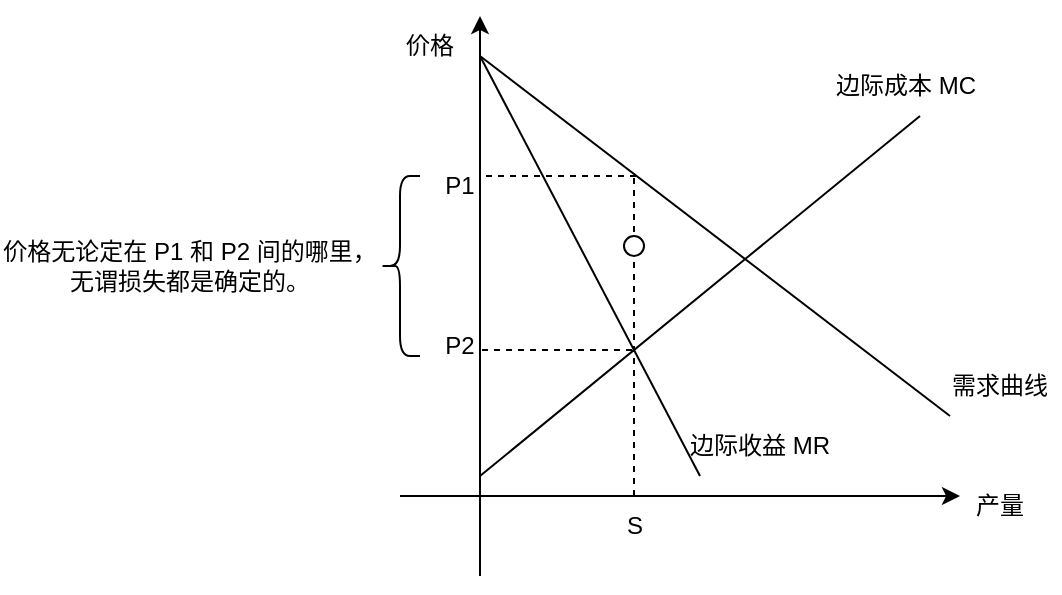 <mxfile version="21.6.3" type="device">
  <diagram name="第 1 页" id="hc2tanIjTZRq_iOriUdB">
    <mxGraphModel dx="1551" dy="378" grid="1" gridSize="10" guides="1" tooltips="1" connect="1" arrows="1" fold="1" page="1" pageScale="1" pageWidth="827" pageHeight="1169" math="0" shadow="0">
      <root>
        <mxCell id="0" />
        <mxCell id="1" parent="0" />
        <mxCell id="nunCD-RrUnijPJqOksx_-1" value="" style="endArrow=classic;html=1;rounded=0;" edge="1" parent="1">
          <mxGeometry width="50" height="50" relative="1" as="geometry">
            <mxPoint x="200" y="400" as="sourcePoint" />
            <mxPoint x="200" y="120" as="targetPoint" />
          </mxGeometry>
        </mxCell>
        <mxCell id="nunCD-RrUnijPJqOksx_-2" value="" style="endArrow=classic;html=1;rounded=0;" edge="1" parent="1">
          <mxGeometry width="50" height="50" relative="1" as="geometry">
            <mxPoint x="160" y="360" as="sourcePoint" />
            <mxPoint x="440" y="360" as="targetPoint" />
          </mxGeometry>
        </mxCell>
        <mxCell id="nunCD-RrUnijPJqOksx_-3" value="" style="endArrow=none;html=1;rounded=0;" edge="1" parent="1">
          <mxGeometry width="50" height="50" relative="1" as="geometry">
            <mxPoint x="200" y="350" as="sourcePoint" />
            <mxPoint x="420" y="170" as="targetPoint" />
          </mxGeometry>
        </mxCell>
        <mxCell id="nunCD-RrUnijPJqOksx_-4" value="" style="endArrow=none;html=1;rounded=0;" edge="1" parent="1">
          <mxGeometry width="50" height="50" relative="1" as="geometry">
            <mxPoint x="435" y="320" as="sourcePoint" />
            <mxPoint x="200" y="140" as="targetPoint" />
          </mxGeometry>
        </mxCell>
        <mxCell id="nunCD-RrUnijPJqOksx_-5" value="" style="endArrow=none;html=1;rounded=0;dashed=1;" edge="1" parent="1">
          <mxGeometry width="50" height="50" relative="1" as="geometry">
            <mxPoint x="277" y="360" as="sourcePoint" />
            <mxPoint x="277" y="200" as="targetPoint" />
          </mxGeometry>
        </mxCell>
        <mxCell id="nunCD-RrUnijPJqOksx_-6" value="" style="endArrow=none;html=1;rounded=0;" edge="1" parent="1">
          <mxGeometry width="50" height="50" relative="1" as="geometry">
            <mxPoint x="310" y="350" as="sourcePoint" />
            <mxPoint x="200" y="140" as="targetPoint" />
          </mxGeometry>
        </mxCell>
        <mxCell id="nunCD-RrUnijPJqOksx_-7" value="" style="endArrow=none;html=1;rounded=0;dashed=1;" edge="1" parent="1">
          <mxGeometry width="50" height="50" relative="1" as="geometry">
            <mxPoint x="278" y="200" as="sourcePoint" />
            <mxPoint x="200" y="200" as="targetPoint" />
          </mxGeometry>
        </mxCell>
        <mxCell id="nunCD-RrUnijPJqOksx_-8" value="" style="ellipse;whiteSpace=wrap;html=1;aspect=fixed;" vertex="1" parent="1">
          <mxGeometry x="272" y="230" width="10" height="10" as="geometry" />
        </mxCell>
        <mxCell id="nunCD-RrUnijPJqOksx_-9" value="" style="endArrow=none;html=1;rounded=0;dashed=1;" edge="1" parent="1">
          <mxGeometry width="50" height="50" relative="1" as="geometry">
            <mxPoint x="276" y="287" as="sourcePoint" />
            <mxPoint x="198" y="287" as="targetPoint" />
          </mxGeometry>
        </mxCell>
        <mxCell id="nunCD-RrUnijPJqOksx_-11" value="P1" style="text;html=1;strokeColor=none;fillColor=none;align=center;verticalAlign=middle;whiteSpace=wrap;rounded=0;" vertex="1" parent="1">
          <mxGeometry x="180" y="190" width="20" height="30" as="geometry" />
        </mxCell>
        <mxCell id="nunCD-RrUnijPJqOksx_-12" value="P2" style="text;html=1;strokeColor=none;fillColor=none;align=center;verticalAlign=middle;whiteSpace=wrap;rounded=0;" vertex="1" parent="1">
          <mxGeometry x="180" y="270" width="20" height="30" as="geometry" />
        </mxCell>
        <mxCell id="nunCD-RrUnijPJqOksx_-13" value="边际收益 MR" style="text;html=1;strokeColor=none;fillColor=none;align=center;verticalAlign=middle;whiteSpace=wrap;rounded=0;" vertex="1" parent="1">
          <mxGeometry x="300" y="320" width="80" height="30" as="geometry" />
        </mxCell>
        <mxCell id="nunCD-RrUnijPJqOksx_-14" value="边际成本 MC" style="text;html=1;strokeColor=none;fillColor=none;align=center;verticalAlign=middle;whiteSpace=wrap;rounded=0;" vertex="1" parent="1">
          <mxGeometry x="373" y="140" width="80" height="30" as="geometry" />
        </mxCell>
        <mxCell id="nunCD-RrUnijPJqOksx_-15" value="需求曲线" style="text;html=1;strokeColor=none;fillColor=none;align=center;verticalAlign=middle;whiteSpace=wrap;rounded=0;" vertex="1" parent="1">
          <mxGeometry x="430" y="290" width="60" height="30" as="geometry" />
        </mxCell>
        <mxCell id="nunCD-RrUnijPJqOksx_-19" value="" style="shape=curlyBracket;whiteSpace=wrap;html=1;rounded=1;labelPosition=left;verticalLabelPosition=middle;align=right;verticalAlign=middle;" vertex="1" parent="1">
          <mxGeometry x="150" y="200" width="20" height="90" as="geometry" />
        </mxCell>
        <mxCell id="nunCD-RrUnijPJqOksx_-20" value="价格无论定在 P1 和 P2 间的哪里，&lt;br&gt;无谓损失都是确定的。" style="text;html=1;strokeColor=none;fillColor=none;align=center;verticalAlign=middle;whiteSpace=wrap;rounded=0;" vertex="1" parent="1">
          <mxGeometry x="-40" y="230" width="190" height="30" as="geometry" />
        </mxCell>
        <mxCell id="nunCD-RrUnijPJqOksx_-21" value="产量" style="text;html=1;strokeColor=none;fillColor=none;align=center;verticalAlign=middle;whiteSpace=wrap;rounded=0;" vertex="1" parent="1">
          <mxGeometry x="430" y="350" width="60" height="30" as="geometry" />
        </mxCell>
        <mxCell id="nunCD-RrUnijPJqOksx_-22" value="S" style="text;html=1;strokeColor=none;fillColor=none;align=center;verticalAlign=middle;whiteSpace=wrap;rounded=0;" vertex="1" parent="1">
          <mxGeometry x="265.5" y="360" width="23" height="30" as="geometry" />
        </mxCell>
        <mxCell id="nunCD-RrUnijPJqOksx_-23" value="价格" style="text;html=1;strokeColor=none;fillColor=none;align=center;verticalAlign=middle;whiteSpace=wrap;rounded=0;" vertex="1" parent="1">
          <mxGeometry x="155" y="120" width="40" height="30" as="geometry" />
        </mxCell>
      </root>
    </mxGraphModel>
  </diagram>
</mxfile>
